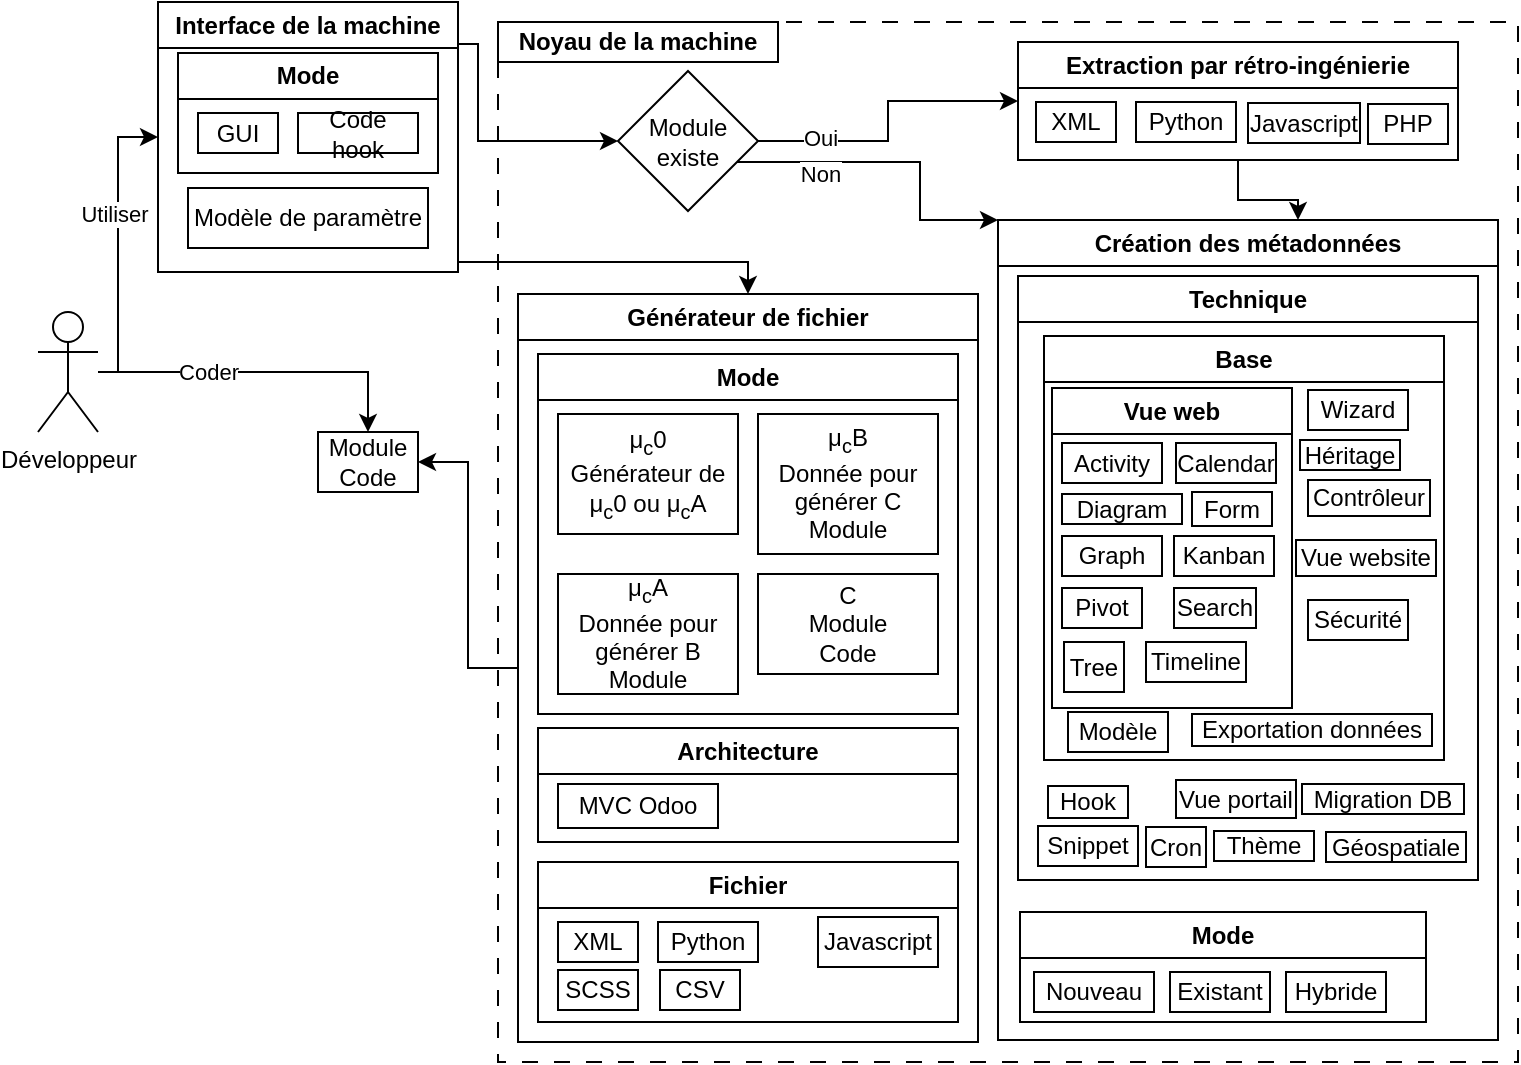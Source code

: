 <mxfile version="21.0.2" type="device"><diagram name="Page-1" id="dVHWzG8RP2AMtaLoQeyT"><mxGraphModel dx="1755" dy="868" grid="1" gridSize="10" guides="1" tooltips="1" connect="1" arrows="1" fold="1" page="1" pageScale="1" pageWidth="827" pageHeight="1169" math="0" shadow="0"><root><mxCell id="0"/><mxCell id="1" parent="0"/><mxCell id="H0Z_BNt8wDzkqQ_4guL6-41" value="" style="rounded=0;whiteSpace=wrap;html=1;dashed=1;dashPattern=8 8;fillColor=none;" parent="1" vertex="1"><mxGeometry x="230" y="150" width="510" height="520" as="geometry"/></mxCell><mxCell id="H0Z_BNt8wDzkqQ_4guL6-45" style="edgeStyle=orthogonalEdgeStyle;rounded=0;orthogonalLoop=1;jettySize=auto;html=1;entryX=0;entryY=0.5;entryDx=0;entryDy=0;" parent="1" source="H0Z_BNt8wDzkqQ_4guL6-2" target="H0Z_BNt8wDzkqQ_4guL6-3" edge="1"><mxGeometry relative="1" as="geometry"><Array as="points"><mxPoint x="40" y="208"/></Array></mxGeometry></mxCell><mxCell id="2Qqp41gV9CjX9F9xW-2M-68" value="Utiliser" style="edgeLabel;html=1;align=center;verticalAlign=middle;resizable=0;points=[];" vertex="1" connectable="0" parent="H0Z_BNt8wDzkqQ_4guL6-45"><mxGeometry x="0.204" y="2" relative="1" as="geometry"><mxPoint as="offset"/></mxGeometry></mxCell><mxCell id="2Qqp41gV9CjX9F9xW-2M-26" style="edgeStyle=orthogonalEdgeStyle;rounded=0;orthogonalLoop=1;jettySize=auto;html=1;entryX=0.5;entryY=0;entryDx=0;entryDy=0;" edge="1" parent="1" source="H0Z_BNt8wDzkqQ_4guL6-2" target="H0Z_BNt8wDzkqQ_4guL6-42"><mxGeometry relative="1" as="geometry"/></mxCell><mxCell id="2Qqp41gV9CjX9F9xW-2M-62" value="Coder" style="edgeLabel;html=1;align=center;verticalAlign=middle;resizable=0;points=[];" vertex="1" connectable="0" parent="2Qqp41gV9CjX9F9xW-2M-26"><mxGeometry x="-0.337" relative="1" as="geometry"><mxPoint as="offset"/></mxGeometry></mxCell><mxCell id="H0Z_BNt8wDzkqQ_4guL6-2" value="&lt;span data-darkreader-inline-bgcolor=&quot;&quot; style=&quot;background-color: rgb(255, 255, 255); --darkreader-inline-bgcolor: #181a1b;&quot;&gt;Développeur&lt;/span&gt;" style="shape=umlActor;verticalLabelPosition=bottom;verticalAlign=top;html=1;outlineConnect=0;" parent="1" vertex="1"><mxGeometry y="295" width="30" height="60" as="geometry"/></mxCell><mxCell id="2Qqp41gV9CjX9F9xW-2M-31" style="edgeStyle=orthogonalEdgeStyle;rounded=0;orthogonalLoop=1;jettySize=auto;html=1;" edge="1" parent="1" source="H0Z_BNt8wDzkqQ_4guL6-3" target="H0Z_BNt8wDzkqQ_4guL6-6"><mxGeometry relative="1" as="geometry"><Array as="points"><mxPoint x="315" y="270"/><mxPoint x="355" y="270"/></Array></mxGeometry></mxCell><mxCell id="2Qqp41gV9CjX9F9xW-2M-36" style="edgeStyle=orthogonalEdgeStyle;rounded=0;orthogonalLoop=1;jettySize=auto;html=1;entryX=0;entryY=0;entryDx=0;entryDy=0;exitX=0.5;exitY=1;exitDx=0;exitDy=0;" edge="1" parent="1" source="2Qqp41gV9CjX9F9xW-2M-1" target="H0Z_BNt8wDzkqQ_4guL6-5"><mxGeometry relative="1" as="geometry"><Array as="points"><mxPoint x="441" y="220"/></Array></mxGeometry></mxCell><mxCell id="2Qqp41gV9CjX9F9xW-2M-63" value="Non" style="edgeLabel;html=1;align=center;verticalAlign=middle;resizable=0;points=[];" vertex="1" connectable="0" parent="2Qqp41gV9CjX9F9xW-2M-36"><mxGeometry x="-0.471" y="1" relative="1" as="geometry"><mxPoint x="35" y="7" as="offset"/></mxGeometry></mxCell><mxCell id="2Qqp41gV9CjX9F9xW-2M-37" style="edgeStyle=orthogonalEdgeStyle;rounded=0;orthogonalLoop=1;jettySize=auto;html=1;exitX=1;exitY=0.25;exitDx=0;exitDy=0;entryX=0;entryY=0.5;entryDx=0;entryDy=0;" edge="1" parent="1" source="H0Z_BNt8wDzkqQ_4guL6-3" target="2Qqp41gV9CjX9F9xW-2M-1"><mxGeometry relative="1" as="geometry"><Array as="points"><mxPoint x="210" y="161"/><mxPoint x="220" y="161"/><mxPoint x="220" y="210"/></Array></mxGeometry></mxCell><mxCell id="H0Z_BNt8wDzkqQ_4guL6-10" style="edgeStyle=orthogonalEdgeStyle;rounded=0;orthogonalLoop=1;jettySize=auto;html=1;entryX=0.6;entryY=0;entryDx=0;entryDy=0;exitX=0.5;exitY=1;exitDx=0;exitDy=0;entryPerimeter=0;" parent="1" source="H0Z_BNt8wDzkqQ_4guL6-4" target="H0Z_BNt8wDzkqQ_4guL6-5" edge="1"><mxGeometry relative="1" as="geometry"/></mxCell><mxCell id="H0Z_BNt8wDzkqQ_4guL6-5" value="Création des métadonnées" style="swimlane;whiteSpace=wrap;html=1;" parent="1" vertex="1"><mxGeometry x="480" y="249" width="250" height="410" as="geometry"/></mxCell><mxCell id="H0Z_BNt8wDzkqQ_4guL6-17" value="Technique" style="swimlane;whiteSpace=wrap;html=1;" parent="H0Z_BNt8wDzkqQ_4guL6-5" vertex="1"><mxGeometry x="10" y="28" width="230" height="302" as="geometry"/></mxCell><mxCell id="2Qqp41gV9CjX9F9xW-2M-10" value="Vue website" style="rounded=0;whiteSpace=wrap;html=1;" vertex="1" parent="H0Z_BNt8wDzkqQ_4guL6-17"><mxGeometry x="139" y="132" width="70" height="18" as="geometry"/></mxCell><mxCell id="2Qqp41gV9CjX9F9xW-2M-14" value="Migration DB" style="rounded=0;whiteSpace=wrap;html=1;" vertex="1" parent="H0Z_BNt8wDzkqQ_4guL6-17"><mxGeometry x="142" y="254" width="81" height="15" as="geometry"/></mxCell><mxCell id="2Qqp41gV9CjX9F9xW-2M-11" value="Vue portail" style="rounded=0;whiteSpace=wrap;html=1;" vertex="1" parent="H0Z_BNt8wDzkqQ_4guL6-17"><mxGeometry x="79" y="252" width="60" height="19" as="geometry"/></mxCell><mxCell id="2Qqp41gV9CjX9F9xW-2M-23" value="Cron" style="rounded=0;whiteSpace=wrap;html=1;" vertex="1" parent="H0Z_BNt8wDzkqQ_4guL6-17"><mxGeometry x="64" y="275.5" width="30" height="20" as="geometry"/></mxCell><mxCell id="2Qqp41gV9CjX9F9xW-2M-16" value="Snippet" style="rounded=0;whiteSpace=wrap;html=1;" vertex="1" parent="H0Z_BNt8wDzkqQ_4guL6-17"><mxGeometry x="10" y="275" width="50" height="20" as="geometry"/></mxCell><mxCell id="2Qqp41gV9CjX9F9xW-2M-17" value="Thème" style="rounded=0;whiteSpace=wrap;html=1;" vertex="1" parent="H0Z_BNt8wDzkqQ_4guL6-17"><mxGeometry x="98" y="277.5" width="50" height="15" as="geometry"/></mxCell><mxCell id="H0Z_BNt8wDzkqQ_4guL6-19" value="Mode" style="swimlane;whiteSpace=wrap;html=1;" parent="H0Z_BNt8wDzkqQ_4guL6-5" vertex="1"><mxGeometry x="11" y="346" width="203" height="55" as="geometry"/></mxCell><mxCell id="H0Z_BNt8wDzkqQ_4guL6-21" value="Existant" style="rounded=0;whiteSpace=wrap;html=1;" parent="H0Z_BNt8wDzkqQ_4guL6-19" vertex="1"><mxGeometry x="75" y="30" width="50" height="20" as="geometry"/></mxCell><mxCell id="H0Z_BNt8wDzkqQ_4guL6-20" value="Nouveau" style="rounded=0;whiteSpace=wrap;html=1;" parent="H0Z_BNt8wDzkqQ_4guL6-19" vertex="1"><mxGeometry x="7" y="30" width="60" height="20" as="geometry"/></mxCell><mxCell id="2Qqp41gV9CjX9F9xW-2M-25" value="Hybride" style="rounded=0;whiteSpace=wrap;html=1;" vertex="1" parent="H0Z_BNt8wDzkqQ_4guL6-19"><mxGeometry x="133" y="30" width="50" height="20" as="geometry"/></mxCell><mxCell id="H0Z_BNt8wDzkqQ_4guL6-44" style="edgeStyle=orthogonalEdgeStyle;rounded=0;orthogonalLoop=1;jettySize=auto;html=1;entryX=1;entryY=0.5;entryDx=0;entryDy=0;" parent="1" source="H0Z_BNt8wDzkqQ_4guL6-6" target="H0Z_BNt8wDzkqQ_4guL6-42" edge="1"><mxGeometry relative="1" as="geometry"/></mxCell><mxCell id="H0Z_BNt8wDzkqQ_4guL6-6" value="Générateur de fichier" style="swimlane;whiteSpace=wrap;html=1;" parent="1" vertex="1"><mxGeometry x="240" y="286" width="230" height="374" as="geometry"/></mxCell><mxCell id="H0Z_BNt8wDzkqQ_4guL6-22" value="Mode" style="swimlane;whiteSpace=wrap;html=1;" parent="H0Z_BNt8wDzkqQ_4guL6-6" vertex="1"><mxGeometry x="10" y="30" width="210" height="180" as="geometry"/></mxCell><mxCell id="H0Z_BNt8wDzkqQ_4guL6-26" value="&lt;div&gt;C&lt;/div&gt;&lt;div&gt;Module&lt;/div&gt;&lt;div&gt;Code&lt;br&gt;&lt;/div&gt;" style="rounded=0;whiteSpace=wrap;html=1;" parent="H0Z_BNt8wDzkqQ_4guL6-22" vertex="1"><mxGeometry x="110" y="110" width="90" height="50" as="geometry"/></mxCell><mxCell id="H0Z_BNt8wDzkqQ_4guL6-23" value="&lt;div&gt;μ&lt;sub&gt;c&lt;/sub&gt;0&lt;/div&gt;&lt;div&gt;Générateur de μ&lt;sub&gt;c&lt;/sub&gt;0 ou μ&lt;sub&gt;c&lt;/sub&gt;A&lt;/div&gt;" style="rounded=0;whiteSpace=wrap;html=1;" parent="H0Z_BNt8wDzkqQ_4guL6-22" vertex="1"><mxGeometry x="10" y="30" width="90" height="60" as="geometry"/></mxCell><mxCell id="H0Z_BNt8wDzkqQ_4guL6-24" value="&lt;div&gt;μ&lt;sub&gt;c&lt;/sub&gt;A&lt;/div&gt;&lt;div&gt;Donnée pour générer B&lt;/div&gt;&lt;div&gt;Module&lt;br&gt;&lt;/div&gt;" style="rounded=0;whiteSpace=wrap;html=1;" parent="H0Z_BNt8wDzkqQ_4guL6-22" vertex="1"><mxGeometry x="10" y="110" width="90" height="60" as="geometry"/></mxCell><mxCell id="H0Z_BNt8wDzkqQ_4guL6-25" value="&lt;div&gt;μ&lt;sub&gt;c&lt;/sub&gt;B&lt;/div&gt;&lt;div&gt;Donnée pour générer C&lt;br&gt;&lt;/div&gt;&lt;div&gt;Module&lt;br&gt;&lt;/div&gt;" style="rounded=0;whiteSpace=wrap;html=1;" parent="H0Z_BNt8wDzkqQ_4guL6-22" vertex="1"><mxGeometry x="110" y="30" width="90" height="70" as="geometry"/></mxCell><mxCell id="H0Z_BNt8wDzkqQ_4guL6-31" value="Fichier" style="swimlane;whiteSpace=wrap;html=1;" parent="H0Z_BNt8wDzkqQ_4guL6-6" vertex="1"><mxGeometry x="10" y="284" width="210" height="80" as="geometry"/></mxCell><mxCell id="H0Z_BNt8wDzkqQ_4guL6-34" value="CSV" style="rounded=0;whiteSpace=wrap;html=1;" parent="H0Z_BNt8wDzkqQ_4guL6-31" vertex="1"><mxGeometry x="61" y="54" width="40" height="20" as="geometry"/></mxCell><mxCell id="H0Z_BNt8wDzkqQ_4guL6-33" value="Python" style="rounded=0;whiteSpace=wrap;html=1;" parent="H0Z_BNt8wDzkqQ_4guL6-31" vertex="1"><mxGeometry x="60" y="30" width="50" height="20" as="geometry"/></mxCell><mxCell id="H0Z_BNt8wDzkqQ_4guL6-32" value="XML" style="rounded=0;whiteSpace=wrap;html=1;" parent="H0Z_BNt8wDzkqQ_4guL6-31" vertex="1"><mxGeometry x="10" y="30" width="40" height="20" as="geometry"/></mxCell><mxCell id="H0Z_BNt8wDzkqQ_4guL6-37" value="Javascript" style="rounded=0;whiteSpace=wrap;html=1;" parent="H0Z_BNt8wDzkqQ_4guL6-31" vertex="1"><mxGeometry x="140" y="27.5" width="60" height="25" as="geometry"/></mxCell><mxCell id="H0Z_BNt8wDzkqQ_4guL6-42" value="&lt;div&gt;Module&lt;/div&gt;&lt;div&gt;Code&lt;br&gt;&lt;/div&gt;" style="rounded=0;whiteSpace=wrap;html=1;" parent="1" vertex="1"><mxGeometry x="140" y="355" width="50" height="30" as="geometry"/></mxCell><mxCell id="2Qqp41gV9CjX9F9xW-2M-3" style="edgeStyle=orthogonalEdgeStyle;rounded=0;orthogonalLoop=1;jettySize=auto;html=1;entryX=0;entryY=0.5;entryDx=0;entryDy=0;" edge="1" parent="1" source="2Qqp41gV9CjX9F9xW-2M-1" target="H0Z_BNt8wDzkqQ_4guL6-4"><mxGeometry relative="1" as="geometry"/></mxCell><mxCell id="2Qqp41gV9CjX9F9xW-2M-5" value="Oui" style="edgeLabel;html=1;align=center;verticalAlign=middle;resizable=0;points=[];" vertex="1" connectable="0" parent="2Qqp41gV9CjX9F9xW-2M-3"><mxGeometry x="-0.229" relative="1" as="geometry"><mxPoint x="-27" y="-2" as="offset"/></mxGeometry></mxCell><mxCell id="2Qqp41gV9CjX9F9xW-2M-1" value="&lt;div&gt;Module&lt;/div&gt;&lt;div&gt;existe&lt;/div&gt;" style="rhombus;whiteSpace=wrap;html=1;" vertex="1" parent="1"><mxGeometry x="290" y="174.5" width="70" height="70" as="geometry"/></mxCell><mxCell id="2Qqp41gV9CjX9F9xW-2M-13" value="Géospatiale" style="rounded=0;whiteSpace=wrap;html=1;" vertex="1" parent="1"><mxGeometry x="644" y="555" width="70" height="15" as="geometry"/></mxCell><mxCell id="2Qqp41gV9CjX9F9xW-2M-18" value="Exportation données" style="rounded=0;whiteSpace=wrap;html=1;" vertex="1" parent="1"><mxGeometry x="577" y="496" width="120" height="16" as="geometry"/></mxCell><mxCell id="2Qqp41gV9CjX9F9xW-2M-15" value="Hook" style="rounded=0;whiteSpace=wrap;html=1;" vertex="1" parent="1"><mxGeometry x="505" y="532" width="40" height="16" as="geometry"/></mxCell><mxCell id="2Qqp41gV9CjX9F9xW-2M-24" value="SCSS" style="rounded=0;whiteSpace=wrap;html=1;" vertex="1" parent="1"><mxGeometry x="260" y="624" width="40" height="20" as="geometry"/></mxCell><mxCell id="2Qqp41gV9CjX9F9xW-2M-33" value="Base" style="swimlane;whiteSpace=wrap;html=1;" vertex="1" parent="1"><mxGeometry x="503" y="307" width="200" height="212" as="geometry"/></mxCell><mxCell id="H0Z_BNt8wDzkqQ_4guL6-16" value="Sécurité" style="rounded=0;whiteSpace=wrap;html=1;" parent="2Qqp41gV9CjX9F9xW-2M-33" vertex="1"><mxGeometry x="132" y="132" width="50" height="20" as="geometry"/></mxCell><mxCell id="H0Z_BNt8wDzkqQ_4guL6-14" value="Contrôleur" style="rounded=0;whiteSpace=wrap;html=1;" parent="2Qqp41gV9CjX9F9xW-2M-33" vertex="1"><mxGeometry x="132" y="72" width="61" height="18" as="geometry"/></mxCell><mxCell id="2Qqp41gV9CjX9F9xW-2M-20" value="Wizard" style="rounded=0;whiteSpace=wrap;html=1;" vertex="1" parent="2Qqp41gV9CjX9F9xW-2M-33"><mxGeometry x="132" y="27" width="50" height="20" as="geometry"/></mxCell><mxCell id="2Qqp41gV9CjX9F9xW-2M-32" value="Héritage" style="rounded=0;whiteSpace=wrap;html=1;" vertex="1" parent="2Qqp41gV9CjX9F9xW-2M-33"><mxGeometry x="128" y="52" width="50" height="15" as="geometry"/></mxCell><mxCell id="H0Z_BNt8wDzkqQ_4guL6-15" value="Modèle" style="rounded=0;whiteSpace=wrap;html=1;" parent="2Qqp41gV9CjX9F9xW-2M-33" vertex="1"><mxGeometry x="12" y="188" width="50" height="20" as="geometry"/></mxCell><mxCell id="2Qqp41gV9CjX9F9xW-2M-52" value="" style="group" vertex="1" connectable="0" parent="1"><mxGeometry x="507" y="333" width="120" height="160" as="geometry"/></mxCell><mxCell id="2Qqp41gV9CjX9F9xW-2M-39" value="Vue web" style="swimlane;whiteSpace=wrap;html=1;" vertex="1" parent="2Qqp41gV9CjX9F9xW-2M-52"><mxGeometry width="120" height="160" as="geometry"/></mxCell><mxCell id="2Qqp41gV9CjX9F9xW-2M-40" value="Activity" style="rounded=0;whiteSpace=wrap;html=1;" vertex="1" parent="2Qqp41gV9CjX9F9xW-2M-39"><mxGeometry x="5" y="27.5" width="50" height="20" as="geometry"/></mxCell><mxCell id="2Qqp41gV9CjX9F9xW-2M-41" value="Calendar" style="rounded=0;whiteSpace=wrap;html=1;" vertex="1" parent="2Qqp41gV9CjX9F9xW-2M-39"><mxGeometry x="62" y="27.5" width="50" height="20" as="geometry"/></mxCell><mxCell id="2Qqp41gV9CjX9F9xW-2M-45" value="Kanban" style="rounded=0;whiteSpace=wrap;html=1;" vertex="1" parent="2Qqp41gV9CjX9F9xW-2M-39"><mxGeometry x="61" y="74" width="50" height="20" as="geometry"/></mxCell><mxCell id="2Qqp41gV9CjX9F9xW-2M-47" value="Pivot" style="rounded=0;whiteSpace=wrap;html=1;" vertex="1" parent="2Qqp41gV9CjX9F9xW-2M-39"><mxGeometry x="5" y="100" width="40" height="20" as="geometry"/></mxCell><mxCell id="2Qqp41gV9CjX9F9xW-2M-48" value="Search" style="rounded=0;whiteSpace=wrap;html=1;" vertex="1" parent="2Qqp41gV9CjX9F9xW-2M-39"><mxGeometry x="61" y="100" width="41" height="20" as="geometry"/></mxCell><mxCell id="2Qqp41gV9CjX9F9xW-2M-49" value="Timeline" style="rounded=0;whiteSpace=wrap;html=1;" vertex="1" parent="2Qqp41gV9CjX9F9xW-2M-39"><mxGeometry x="47" y="127" width="50" height="20" as="geometry"/></mxCell><mxCell id="2Qqp41gV9CjX9F9xW-2M-42" value="Diagram" style="rounded=0;whiteSpace=wrap;html=1;" vertex="1" parent="2Qqp41gV9CjX9F9xW-2M-39"><mxGeometry x="5" y="53" width="60" height="15" as="geometry"/></mxCell><mxCell id="2Qqp41gV9CjX9F9xW-2M-44" value="Graph" style="rounded=0;whiteSpace=wrap;html=1;" vertex="1" parent="2Qqp41gV9CjX9F9xW-2M-39"><mxGeometry x="5" y="74" width="50" height="20" as="geometry"/></mxCell><mxCell id="2Qqp41gV9CjX9F9xW-2M-50" value="Tree" style="rounded=0;whiteSpace=wrap;html=1;" vertex="1" parent="2Qqp41gV9CjX9F9xW-2M-39"><mxGeometry x="6" y="127" width="30" height="25" as="geometry"/></mxCell><mxCell id="2Qqp41gV9CjX9F9xW-2M-43" value="Form" style="rounded=0;whiteSpace=wrap;html=1;" vertex="1" parent="2Qqp41gV9CjX9F9xW-2M-52"><mxGeometry x="70" y="52" width="40" height="17" as="geometry"/></mxCell><mxCell id="2Qqp41gV9CjX9F9xW-2M-59" value="Architecture" style="swimlane;whiteSpace=wrap;html=1;" vertex="1" parent="1"><mxGeometry x="250" y="503" width="210" height="57" as="geometry"/></mxCell><mxCell id="H0Z_BNt8wDzkqQ_4guL6-29" value="MVC Odoo" style="rounded=0;whiteSpace=wrap;html=1;" parent="2Qqp41gV9CjX9F9xW-2M-59" vertex="1"><mxGeometry x="10" y="28" width="80" height="22" as="geometry"/></mxCell><mxCell id="2Qqp41gV9CjX9F9xW-2M-66" value="" style="group" vertex="1" connectable="0" parent="1"><mxGeometry x="60" y="140" width="150" height="135" as="geometry"/></mxCell><mxCell id="H0Z_BNt8wDzkqQ_4guL6-3" value="Interface de la machine" style="swimlane;whiteSpace=wrap;html=1;" parent="2Qqp41gV9CjX9F9xW-2M-66" vertex="1"><mxGeometry width="150" height="135" as="geometry"/></mxCell><mxCell id="H0Z_BNt8wDzkqQ_4guL6-7" value="Modèle de paramètre" style="rounded=0;whiteSpace=wrap;html=1;" parent="H0Z_BNt8wDzkqQ_4guL6-3" vertex="1"><mxGeometry x="15" y="93" width="120" height="30" as="geometry"/></mxCell><mxCell id="2Qqp41gV9CjX9F9xW-2M-27" value="Mode" style="swimlane;whiteSpace=wrap;html=1;" vertex="1" parent="2Qqp41gV9CjX9F9xW-2M-66"><mxGeometry x="10" y="25.5" width="130" height="60" as="geometry"/></mxCell><mxCell id="2Qqp41gV9CjX9F9xW-2M-28" value="GUI" style="rounded=0;whiteSpace=wrap;html=1;" vertex="1" parent="2Qqp41gV9CjX9F9xW-2M-27"><mxGeometry x="10" y="30" width="40" height="20" as="geometry"/></mxCell><mxCell id="2Qqp41gV9CjX9F9xW-2M-29" value="Code hook" style="rounded=0;whiteSpace=wrap;html=1;" vertex="1" parent="2Qqp41gV9CjX9F9xW-2M-27"><mxGeometry x="60" y="30" width="60" height="20" as="geometry"/></mxCell><mxCell id="2Qqp41gV9CjX9F9xW-2M-69" value="&lt;b&gt;Noyau de la machine&lt;br&gt;&lt;/b&gt;" style="rounded=0;whiteSpace=wrap;html=1;" vertex="1" parent="1"><mxGeometry x="230" y="150" width="140" height="20" as="geometry"/></mxCell><mxCell id="2Qqp41gV9CjX9F9xW-2M-70" value="" style="group" vertex="1" connectable="0" parent="1"><mxGeometry x="490" y="160" width="220" height="59" as="geometry"/></mxCell><mxCell id="H0Z_BNt8wDzkqQ_4guL6-4" value="Extraction par rétro-ingénierie" style="swimlane;whiteSpace=wrap;html=1;" parent="2Qqp41gV9CjX9F9xW-2M-70" vertex="1"><mxGeometry width="220" height="59" as="geometry"/></mxCell><mxCell id="H0Z_BNt8wDzkqQ_4guL6-40" value="XML" style="rounded=0;whiteSpace=wrap;html=1;" parent="H0Z_BNt8wDzkqQ_4guL6-4" vertex="1"><mxGeometry x="9" y="30" width="40" height="20" as="geometry"/></mxCell><mxCell id="H0Z_BNt8wDzkqQ_4guL6-39" value="Python" style="rounded=0;whiteSpace=wrap;html=1;" parent="H0Z_BNt8wDzkqQ_4guL6-4" vertex="1"><mxGeometry x="59" y="30" width="50" height="20" as="geometry"/></mxCell><mxCell id="2Qqp41gV9CjX9F9xW-2M-9" value="PHP" style="rounded=0;whiteSpace=wrap;html=1;" vertex="1" parent="H0Z_BNt8wDzkqQ_4guL6-4"><mxGeometry x="175" y="31" width="40" height="20" as="geometry"/></mxCell><mxCell id="2Qqp41gV9CjX9F9xW-2M-21" value="Javascript" style="rounded=0;whiteSpace=wrap;html=1;" vertex="1" parent="2Qqp41gV9CjX9F9xW-2M-70"><mxGeometry x="115" y="30.5" width="56" height="20" as="geometry"/></mxCell></root></mxGraphModel></diagram></mxfile>